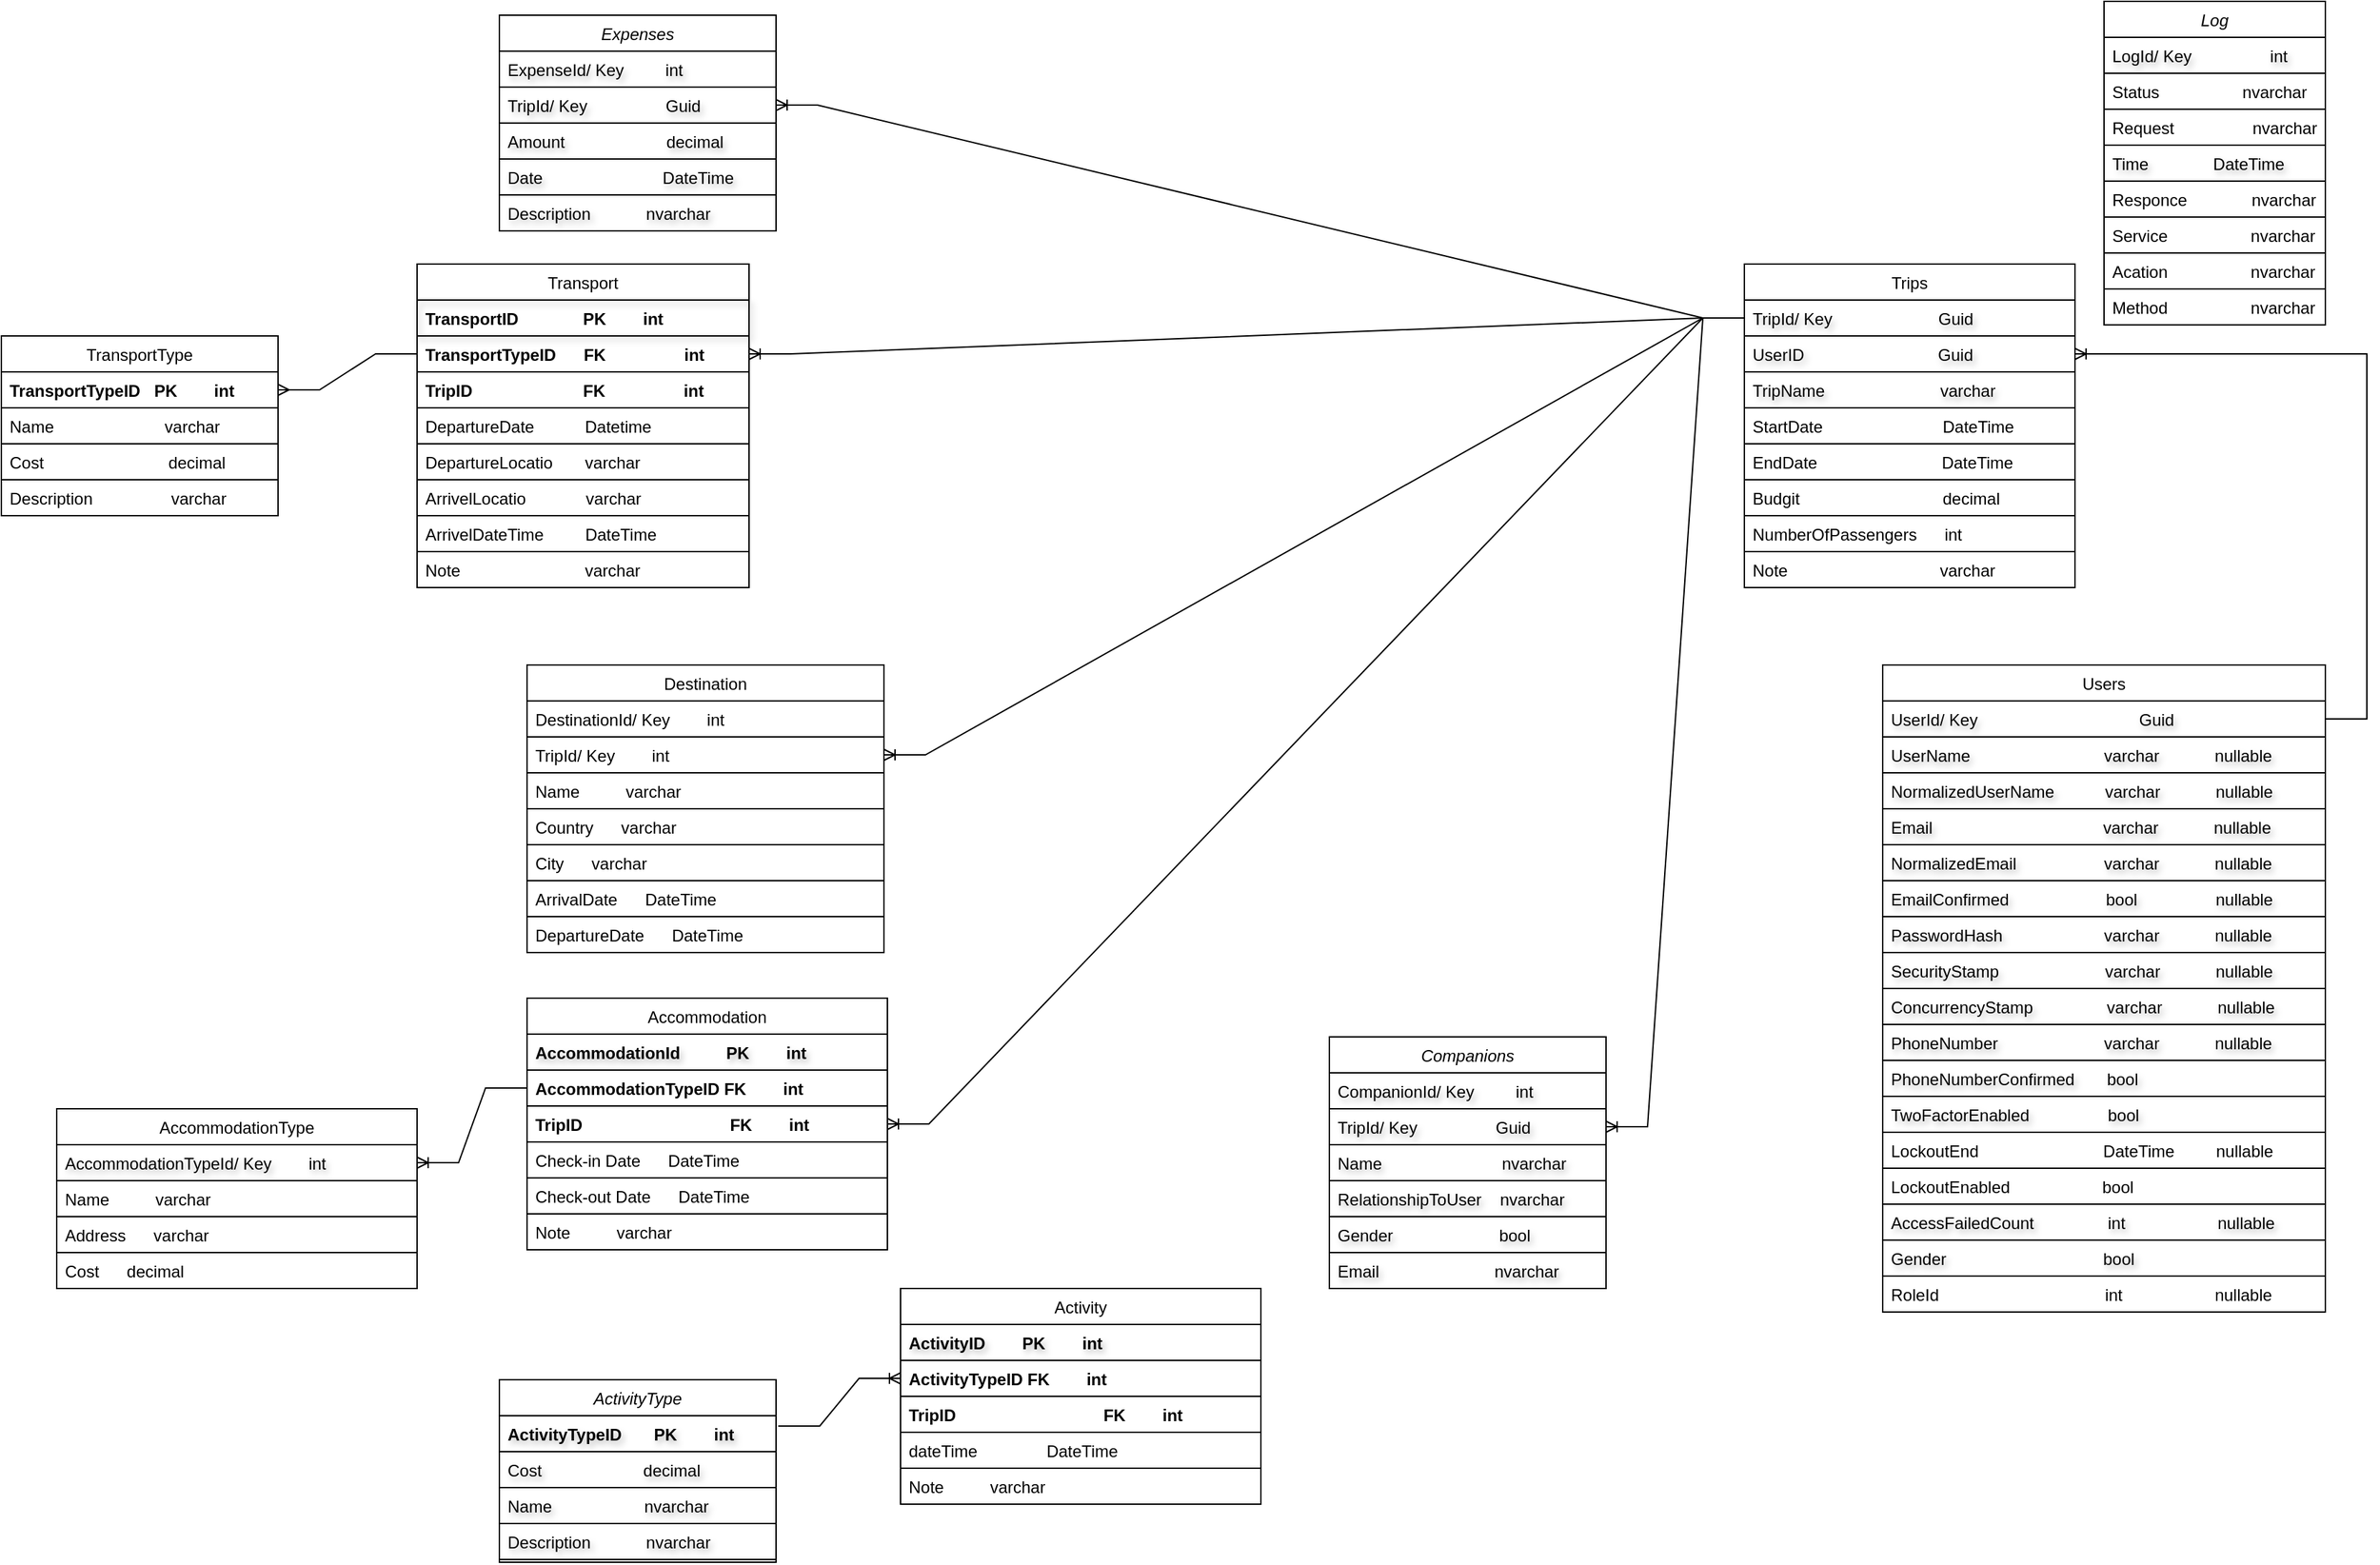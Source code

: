 <mxfile version="24.7.4">
  <diagram id="C5RBs43oDa-KdzZeNtuy" name="Page-1">
    <mxGraphModel dx="4592" dy="1240" grid="1" gridSize="10" guides="1" tooltips="1" connect="1" arrows="1" fold="1" page="1" pageScale="1" pageWidth="827" pageHeight="1169" math="0" shadow="0">
      <root>
        <mxCell id="WIyWlLk6GJQsqaUBKTNV-0" />
        <mxCell id="WIyWlLk6GJQsqaUBKTNV-1" parent="WIyWlLk6GJQsqaUBKTNV-0" />
        <mxCell id="zkfFHV4jXpPFQw0GAbJ--0" value="Log" style="swimlane;fontStyle=2;align=center;verticalAlign=top;childLayout=stackLayout;horizontal=1;startSize=26;horizontalStack=0;resizeParent=1;resizeLast=0;collapsible=1;marginBottom=0;rounded=0;shadow=0;strokeWidth=1;" parent="WIyWlLk6GJQsqaUBKTNV-1" vertex="1">
          <mxGeometry x="520" y="40" width="160" height="234" as="geometry">
            <mxRectangle x="230" y="140" width="160" height="26" as="alternateBounds" />
          </mxGeometry>
        </mxCell>
        <mxCell id="W7-ITSmXaXUmrtEeUaLc-10" value="LogId/ Key                 int" style="text;align=left;verticalAlign=top;spacingLeft=4;spacingRight=4;overflow=hidden;rotatable=0;points=[[0,0.5],[1,0.5]];portConstraint=eastwest;textShadow=1;strokeColor=default;" parent="zkfFHV4jXpPFQw0GAbJ--0" vertex="1">
          <mxGeometry y="26" width="160" height="26" as="geometry" />
        </mxCell>
        <mxCell id="CYqHaNeXAvNn23QGtW1U-58" value="Status                  nvarchar" style="text;align=left;verticalAlign=top;spacingLeft=4;spacingRight=4;overflow=hidden;rotatable=0;points=[[0,0.5],[1,0.5]];portConstraint=eastwest;rounded=0;shadow=0;html=0;strokeColor=default;" parent="zkfFHV4jXpPFQw0GAbJ--0" vertex="1">
          <mxGeometry y="52" width="160" height="26" as="geometry" />
        </mxCell>
        <mxCell id="CYqHaNeXAvNn23QGtW1U-59" value="Request                 nvarchar" style="text;align=left;verticalAlign=top;spacingLeft=4;spacingRight=4;overflow=hidden;rotatable=0;points=[[0,0.5],[1,0.5]];portConstraint=eastwest;rounded=0;shadow=0;html=0;strokeColor=default;" parent="zkfFHV4jXpPFQw0GAbJ--0" vertex="1">
          <mxGeometry y="78" width="160" height="26" as="geometry" />
        </mxCell>
        <mxCell id="zkfFHV4jXpPFQw0GAbJ--1" value="Time              DateTime" style="text;align=left;verticalAlign=top;spacingLeft=4;spacingRight=4;overflow=hidden;rotatable=0;points=[[0,0.5],[1,0.5]];portConstraint=eastwest;labelBorderColor=none;textShadow=1;strokeColor=default;" parent="zkfFHV4jXpPFQw0GAbJ--0" vertex="1">
          <mxGeometry y="104" width="160" height="26" as="geometry" />
        </mxCell>
        <mxCell id="CYqHaNeXAvNn23QGtW1U-60" value="Responce              nvarchar" style="text;align=left;verticalAlign=top;spacingLeft=4;spacingRight=4;overflow=hidden;rotatable=0;points=[[0,0.5],[1,0.5]];portConstraint=eastwest;rounded=0;shadow=0;html=0;strokeColor=default;" parent="zkfFHV4jXpPFQw0GAbJ--0" vertex="1">
          <mxGeometry y="130" width="160" height="26" as="geometry" />
        </mxCell>
        <mxCell id="zkfFHV4jXpPFQw0GAbJ--3" value="Service                  nvarchar" style="text;align=left;verticalAlign=top;spacingLeft=4;spacingRight=4;overflow=hidden;rotatable=0;points=[[0,0.5],[1,0.5]];portConstraint=eastwest;rounded=0;shadow=0;html=0;strokeColor=default;" parent="zkfFHV4jXpPFQw0GAbJ--0" vertex="1">
          <mxGeometry y="156" width="160" height="26" as="geometry" />
        </mxCell>
        <mxCell id="zkfFHV4jXpPFQw0GAbJ--5" value="Acation                  nvarchar" style="text;align=left;verticalAlign=top;spacingLeft=4;spacingRight=4;overflow=hidden;rotatable=0;points=[[0,0.5],[1,0.5]];portConstraint=eastwest;textShadow=0;strokeColor=default;" parent="zkfFHV4jXpPFQw0GAbJ--0" vertex="1">
          <mxGeometry y="182" width="160" height="26" as="geometry" />
        </mxCell>
        <mxCell id="CYqHaNeXAvNn23QGtW1U-41" value="Method                  nvarchar" style="text;align=left;verticalAlign=top;spacingLeft=4;spacingRight=4;overflow=hidden;rotatable=0;points=[[0,0.5],[1,0.5]];portConstraint=eastwest;textShadow=0;strokeColor=default;" parent="zkfFHV4jXpPFQw0GAbJ--0" vertex="1">
          <mxGeometry y="208" width="160" height="26" as="geometry" />
        </mxCell>
        <mxCell id="zkfFHV4jXpPFQw0GAbJ--6" value="Trips" style="swimlane;fontStyle=0;align=center;verticalAlign=top;childLayout=stackLayout;horizontal=1;startSize=26;horizontalStack=0;resizeParent=1;resizeLast=0;collapsible=1;marginBottom=0;rounded=0;shadow=0;strokeWidth=1;" parent="WIyWlLk6GJQsqaUBKTNV-1" vertex="1">
          <mxGeometry x="260" y="230" width="239" height="234" as="geometry">
            <mxRectangle x="130" y="380" width="160" height="26" as="alternateBounds" />
          </mxGeometry>
        </mxCell>
        <mxCell id="zkfFHV4jXpPFQw0GAbJ--7" value="TripId/ Key                       Guid " style="text;align=left;verticalAlign=top;spacingLeft=4;spacingRight=4;overflow=hidden;rotatable=0;points=[[0,0.5],[1,0.5]];portConstraint=eastwest;textShadow=1;strokeColor=default;" parent="zkfFHV4jXpPFQw0GAbJ--6" vertex="1">
          <mxGeometry y="26" width="239" height="26" as="geometry" />
        </mxCell>
        <mxCell id="W7-ITSmXaXUmrtEeUaLc-48" value="UserID                             Guid" style="text;align=left;verticalAlign=top;spacingLeft=4;spacingRight=4;overflow=hidden;rotatable=0;points=[[0,0.5],[1,0.5]];portConstraint=eastwest;rounded=0;shadow=0;html=0;textShadow=1;strokeColor=default;" parent="zkfFHV4jXpPFQw0GAbJ--6" vertex="1">
          <mxGeometry y="52" width="239" height="26" as="geometry" />
        </mxCell>
        <mxCell id="W7-ITSmXaXUmrtEeUaLc-47" value="TripName                         varchar" style="text;align=left;verticalAlign=top;spacingLeft=4;spacingRight=4;overflow=hidden;rotatable=0;points=[[0,0.5],[1,0.5]];portConstraint=eastwest;rounded=0;shadow=0;html=0;textShadow=1;strokeColor=default;" parent="zkfFHV4jXpPFQw0GAbJ--6" vertex="1">
          <mxGeometry y="78" width="239" height="26" as="geometry" />
        </mxCell>
        <mxCell id="zkfFHV4jXpPFQw0GAbJ--11" value="StartDate                          DateTime" style="text;align=left;verticalAlign=top;spacingLeft=4;spacingRight=4;overflow=hidden;rotatable=0;points=[[0,0.5],[1,0.5]];portConstraint=eastwest;strokeColor=default;" parent="zkfFHV4jXpPFQw0GAbJ--6" vertex="1">
          <mxGeometry y="104" width="239" height="26" as="geometry" />
        </mxCell>
        <mxCell id="CYqHaNeXAvNn23QGtW1U-17" value="EndDate                           DateTime" style="text;align=left;verticalAlign=top;spacingLeft=4;spacingRight=4;overflow=hidden;rotatable=0;points=[[0,0.5],[1,0.5]];portConstraint=eastwest;rounded=0;shadow=0;html=0;strokeColor=default;" parent="zkfFHV4jXpPFQw0GAbJ--6" vertex="1">
          <mxGeometry y="130" width="239" height="26" as="geometry" />
        </mxCell>
        <mxCell id="zkfFHV4jXpPFQw0GAbJ--10" value="Budgit                               decimal                     " style="text;align=left;verticalAlign=top;spacingLeft=4;spacingRight=4;overflow=hidden;rotatable=0;points=[[0,0.5],[1,0.5]];portConstraint=eastwest;fontStyle=0;strokeColor=default;" parent="zkfFHV4jXpPFQw0GAbJ--6" vertex="1">
          <mxGeometry y="156" width="239" height="26" as="geometry" />
        </mxCell>
        <mxCell id="zkfFHV4jXpPFQw0GAbJ--8" value="NumberOfPassengers      int" style="text;align=left;verticalAlign=top;spacingLeft=4;spacingRight=4;overflow=hidden;rotatable=0;points=[[0,0.5],[1,0.5]];portConstraint=eastwest;rounded=0;shadow=0;html=0;strokeColor=default;" parent="zkfFHV4jXpPFQw0GAbJ--6" vertex="1">
          <mxGeometry y="182" width="239" height="26" as="geometry" />
        </mxCell>
        <mxCell id="CYqHaNeXAvNn23QGtW1U-18" value="Note                                 varchar                     " style="text;align=left;verticalAlign=top;spacingLeft=4;spacingRight=4;overflow=hidden;rotatable=0;points=[[0,0.5],[1,0.5]];portConstraint=eastwest;fontStyle=0;strokeColor=default;" parent="zkfFHV4jXpPFQw0GAbJ--6" vertex="1">
          <mxGeometry y="208" width="239" height="26" as="geometry" />
        </mxCell>
        <mxCell id="zkfFHV4jXpPFQw0GAbJ--13" value="Destination" style="swimlane;fontStyle=0;align=center;verticalAlign=top;childLayout=stackLayout;horizontal=1;startSize=26;horizontalStack=0;resizeParent=1;resizeLast=0;collapsible=1;marginBottom=0;rounded=0;shadow=0;strokeWidth=1;" parent="WIyWlLk6GJQsqaUBKTNV-1" vertex="1">
          <mxGeometry x="-620" y="520" width="258" height="208" as="geometry">
            <mxRectangle x="340" y="380" width="170" height="26" as="alternateBounds" />
          </mxGeometry>
        </mxCell>
        <mxCell id="zkfFHV4jXpPFQw0GAbJ--14" value="DestinationId/ Key        int" style="text;align=left;verticalAlign=top;spacingLeft=4;spacingRight=4;overflow=hidden;rotatable=0;points=[[0,0.5],[1,0.5]];portConstraint=eastwest;strokeColor=default;" parent="zkfFHV4jXpPFQw0GAbJ--13" vertex="1">
          <mxGeometry y="26" width="258" height="26" as="geometry" />
        </mxCell>
        <mxCell id="CYqHaNeXAvNn23QGtW1U-21" value="TripId/ Key        int" style="text;align=left;verticalAlign=top;spacingLeft=4;spacingRight=4;overflow=hidden;rotatable=0;points=[[0,0.5],[1,0.5]];portConstraint=eastwest;strokeColor=default;" parent="zkfFHV4jXpPFQw0GAbJ--13" vertex="1">
          <mxGeometry y="52" width="258" height="26" as="geometry" />
        </mxCell>
        <mxCell id="W7-ITSmXaXUmrtEeUaLc-1" value="Name          varchar" style="text;align=left;verticalAlign=top;spacingLeft=4;spacingRight=4;overflow=hidden;rotatable=0;points=[[0,0.5],[1,0.5]];portConstraint=eastwest;strokeColor=default;" parent="zkfFHV4jXpPFQw0GAbJ--13" vertex="1">
          <mxGeometry y="78" width="258" height="26" as="geometry" />
        </mxCell>
        <mxCell id="W7-ITSmXaXUmrtEeUaLc-2" value="Country      varchar" style="text;align=left;verticalAlign=top;spacingLeft=4;spacingRight=4;overflow=hidden;rotatable=0;points=[[0,0.5],[1,0.5]];portConstraint=eastwest;strokeColor=default;" parent="zkfFHV4jXpPFQw0GAbJ--13" vertex="1">
          <mxGeometry y="104" width="258" height="26" as="geometry" />
        </mxCell>
        <mxCell id="CYqHaNeXAvNn23QGtW1U-20" value="City      varchar" style="text;align=left;verticalAlign=top;spacingLeft=4;spacingRight=4;overflow=hidden;rotatable=0;points=[[0,0.5],[1,0.5]];portConstraint=eastwest;strokeColor=default;" parent="zkfFHV4jXpPFQw0GAbJ--13" vertex="1">
          <mxGeometry y="130" width="258" height="26" as="geometry" />
        </mxCell>
        <mxCell id="CYqHaNeXAvNn23QGtW1U-19" value="ArrivalDate      DateTime" style="text;align=left;verticalAlign=top;spacingLeft=4;spacingRight=4;overflow=hidden;rotatable=0;points=[[0,0.5],[1,0.5]];portConstraint=eastwest;strokeColor=default;" parent="zkfFHV4jXpPFQw0GAbJ--13" vertex="1">
          <mxGeometry y="156" width="258" height="26" as="geometry" />
        </mxCell>
        <mxCell id="CYqHaNeXAvNn23QGtW1U-22" value="DepartureDate      DateTime" style="text;align=left;verticalAlign=top;spacingLeft=4;spacingRight=4;overflow=hidden;rotatable=0;points=[[0,0.5],[1,0.5]];portConstraint=eastwest;strokeColor=default;" parent="zkfFHV4jXpPFQw0GAbJ--13" vertex="1">
          <mxGeometry y="182" width="258" height="26" as="geometry" />
        </mxCell>
        <mxCell id="zkfFHV4jXpPFQw0GAbJ--17" value="Users" style="swimlane;fontStyle=0;align=center;verticalAlign=top;childLayout=stackLayout;horizontal=1;startSize=26;horizontalStack=0;resizeParent=1;resizeLast=0;collapsible=1;marginBottom=0;rounded=0;shadow=0;strokeWidth=1;" parent="WIyWlLk6GJQsqaUBKTNV-1" vertex="1">
          <mxGeometry x="360" y="520" width="320" height="468" as="geometry">
            <mxRectangle x="550" y="140" width="160" height="26" as="alternateBounds" />
          </mxGeometry>
        </mxCell>
        <mxCell id="zkfFHV4jXpPFQw0GAbJ--21" value="UserId/ Key                                   Guid                 " style="text;align=left;verticalAlign=top;spacingLeft=4;spacingRight=4;overflow=hidden;rotatable=0;points=[[0,0.5],[1,0.5]];portConstraint=eastwest;rounded=0;shadow=0;html=0;textShadow=1;strokeColor=default;" parent="zkfFHV4jXpPFQw0GAbJ--17" vertex="1">
          <mxGeometry y="26" width="320" height="26" as="geometry" />
        </mxCell>
        <mxCell id="CYqHaNeXAvNn23QGtW1U-5" value="UserName                             varchar            nullable" style="text;align=left;verticalAlign=top;spacingLeft=4;spacingRight=4;overflow=hidden;rotatable=0;points=[[0,0.5],[1,0.5]];portConstraint=eastwest;rounded=0;shadow=0;html=0;textShadow=1;strokeColor=default;" parent="zkfFHV4jXpPFQw0GAbJ--17" vertex="1">
          <mxGeometry y="52" width="320" height="26" as="geometry" />
        </mxCell>
        <mxCell id="CYqHaNeXAvNn23QGtW1U-8" value="NormalizedUserName           varchar            nullable" style="text;align=left;verticalAlign=top;spacingLeft=4;spacingRight=4;overflow=hidden;rotatable=0;points=[[0,0.5],[1,0.5]];portConstraint=eastwest;rounded=0;shadow=0;html=0;textShadow=1;strokeColor=default;" parent="zkfFHV4jXpPFQw0GAbJ--17" vertex="1">
          <mxGeometry y="78" width="320" height="26" as="geometry" />
        </mxCell>
        <mxCell id="CYqHaNeXAvNn23QGtW1U-12" value="Email                                     varchar            nullable" style="text;align=left;verticalAlign=top;spacingLeft=4;spacingRight=4;overflow=hidden;rotatable=0;points=[[0,0.5],[1,0.5]];portConstraint=eastwest;rounded=0;shadow=0;html=0;textShadow=1;strokeColor=default;" parent="zkfFHV4jXpPFQw0GAbJ--17" vertex="1">
          <mxGeometry y="104" width="320" height="26" as="geometry" />
        </mxCell>
        <mxCell id="CYqHaNeXAvNn23QGtW1U-15" value="NormalizedEmail                   varchar            nullable" style="text;align=left;verticalAlign=top;spacingLeft=4;spacingRight=4;overflow=hidden;rotatable=0;points=[[0,0.5],[1,0.5]];portConstraint=eastwest;rounded=0;shadow=0;html=0;textShadow=1;strokeColor=default;" parent="zkfFHV4jXpPFQw0GAbJ--17" vertex="1">
          <mxGeometry y="130" width="320" height="26" as="geometry" />
        </mxCell>
        <mxCell id="CYqHaNeXAvNn23QGtW1U-14" value="EmailConfirmed                     bool                 nullable" style="text;align=left;verticalAlign=top;spacingLeft=4;spacingRight=4;overflow=hidden;rotatable=0;points=[[0,0.5],[1,0.5]];portConstraint=eastwest;rounded=0;shadow=0;html=0;textShadow=1;strokeColor=default;" parent="zkfFHV4jXpPFQw0GAbJ--17" vertex="1">
          <mxGeometry y="156" width="320" height="26" as="geometry" />
        </mxCell>
        <mxCell id="CYqHaNeXAvNn23QGtW1U-13" value="PasswordHash                      varchar            nullable" style="text;align=left;verticalAlign=top;spacingLeft=4;spacingRight=4;overflow=hidden;rotatable=0;points=[[0,0.5],[1,0.5]];portConstraint=eastwest;rounded=0;shadow=0;html=0;textShadow=1;strokeColor=default;" parent="zkfFHV4jXpPFQw0GAbJ--17" vertex="1">
          <mxGeometry y="182" width="320" height="26" as="geometry" />
        </mxCell>
        <mxCell id="CYqHaNeXAvNn23QGtW1U-11" value="SecurityStamp                       varchar            nullable" style="text;align=left;verticalAlign=top;spacingLeft=4;spacingRight=4;overflow=hidden;rotatable=0;points=[[0,0.5],[1,0.5]];portConstraint=eastwest;rounded=0;shadow=0;html=0;textShadow=1;strokeColor=default;" parent="zkfFHV4jXpPFQw0GAbJ--17" vertex="1">
          <mxGeometry y="208" width="320" height="26" as="geometry" />
        </mxCell>
        <mxCell id="CYqHaNeXAvNn23QGtW1U-10" value="ConcurrencyStamp                varchar            nullable" style="text;align=left;verticalAlign=top;spacingLeft=4;spacingRight=4;overflow=hidden;rotatable=0;points=[[0,0.5],[1,0.5]];portConstraint=eastwest;rounded=0;shadow=0;html=0;textShadow=1;strokeColor=default;" parent="zkfFHV4jXpPFQw0GAbJ--17" vertex="1">
          <mxGeometry y="234" width="320" height="26" as="geometry" />
        </mxCell>
        <mxCell id="CYqHaNeXAvNn23QGtW1U-7" value="PhoneNumber                       varchar            nullable" style="text;align=left;verticalAlign=top;spacingLeft=4;spacingRight=4;overflow=hidden;rotatable=0;points=[[0,0.5],[1,0.5]];portConstraint=eastwest;rounded=0;shadow=0;html=0;textShadow=1;strokeColor=default;" parent="zkfFHV4jXpPFQw0GAbJ--17" vertex="1">
          <mxGeometry y="260" width="320" height="26" as="geometry" />
        </mxCell>
        <mxCell id="CYqHaNeXAvNn23QGtW1U-6" value="PhoneNumberConfirmed       bool                " style="text;align=left;verticalAlign=top;spacingLeft=4;spacingRight=4;overflow=hidden;rotatable=0;points=[[0,0.5],[1,0.5]];portConstraint=eastwest;rounded=0;shadow=0;html=0;textShadow=1;strokeColor=default;" parent="zkfFHV4jXpPFQw0GAbJ--17" vertex="1">
          <mxGeometry y="286" width="320" height="26" as="geometry" />
        </mxCell>
        <mxCell id="zkfFHV4jXpPFQw0GAbJ--22" value="TwoFactorEnabled                 bool                " style="text;align=left;verticalAlign=top;spacingLeft=4;spacingRight=4;overflow=hidden;rotatable=0;points=[[0,0.5],[1,0.5]];portConstraint=eastwest;rounded=0;shadow=0;html=0;textShadow=1;strokeColor=default;" parent="zkfFHV4jXpPFQw0GAbJ--17" vertex="1">
          <mxGeometry y="312" width="320" height="26" as="geometry" />
        </mxCell>
        <mxCell id="zkfFHV4jXpPFQw0GAbJ--18" value="LockoutEnd                           DateTime         nullable" style="text;align=left;verticalAlign=top;spacingLeft=4;spacingRight=4;overflow=hidden;rotatable=0;points=[[0,0.5],[1,0.5]];portConstraint=eastwest;strokeColor=default;" parent="zkfFHV4jXpPFQw0GAbJ--17" vertex="1">
          <mxGeometry y="338" width="320" height="26" as="geometry" />
        </mxCell>
        <mxCell id="zkfFHV4jXpPFQw0GAbJ--19" value="LockoutEnabled                    bool                  " style="text;align=left;verticalAlign=top;spacingLeft=4;spacingRight=4;overflow=hidden;rotatable=0;points=[[0,0.5],[1,0.5]];portConstraint=eastwest;rounded=0;shadow=0;html=0;strokeColor=default;" parent="zkfFHV4jXpPFQw0GAbJ--17" vertex="1">
          <mxGeometry y="364" width="320" height="26" as="geometry" />
        </mxCell>
        <mxCell id="CYqHaNeXAvNn23QGtW1U-9" value="AccessFailedCount                int                    nullable" style="text;align=left;verticalAlign=top;spacingLeft=4;spacingRight=4;overflow=hidden;rotatable=0;points=[[0,0.5],[1,0.5]];portConstraint=eastwest;rounded=0;shadow=0;html=0;textShadow=1;strokeColor=default;" parent="zkfFHV4jXpPFQw0GAbJ--17" vertex="1">
          <mxGeometry y="390" width="320" height="26" as="geometry" />
        </mxCell>
        <mxCell id="CYqHaNeXAvNn23QGtW1U-4" value="Gender                                  bool" style="text;align=left;verticalAlign=top;spacingLeft=4;spacingRight=4;overflow=hidden;rotatable=0;points=[[0,0.5],[1,0.5]];portConstraint=eastwest;rounded=0;shadow=0;html=0;textShadow=1;strokeColor=default;" parent="zkfFHV4jXpPFQw0GAbJ--17" vertex="1">
          <mxGeometry y="416" width="320" height="26" as="geometry" />
        </mxCell>
        <mxCell id="zkfFHV4jXpPFQw0GAbJ--20" value="RoleId                                    int                    nullable" style="text;align=left;verticalAlign=top;spacingLeft=4;spacingRight=4;overflow=hidden;rotatable=0;points=[[0,0.5],[1,0.5]];portConstraint=eastwest;rounded=0;shadow=0;html=0;strokeColor=default;" parent="zkfFHV4jXpPFQw0GAbJ--17" vertex="1">
          <mxGeometry y="442" width="320" height="26" as="geometry" />
        </mxCell>
        <mxCell id="W7-ITSmXaXUmrtEeUaLc-4" value="Accommodation" style="swimlane;fontStyle=0;align=center;verticalAlign=top;childLayout=stackLayout;horizontal=1;startSize=26;horizontalStack=0;resizeParent=1;resizeLast=0;collapsible=1;marginBottom=0;rounded=0;shadow=0;strokeWidth=1;" parent="WIyWlLk6GJQsqaUBKTNV-1" vertex="1">
          <mxGeometry x="-620" y="761" width="260.5" height="182" as="geometry">
            <mxRectangle x="340" y="380" width="170" height="26" as="alternateBounds" />
          </mxGeometry>
        </mxCell>
        <mxCell id="W7-ITSmXaXUmrtEeUaLc-5" value="AccommodationId          PK        int" style="text;align=left;verticalAlign=top;spacingLeft=4;spacingRight=4;overflow=hidden;rotatable=0;points=[[0,0.5],[1,0.5]];portConstraint=eastwest;strokeColor=default;textShadow=1;fontStyle=1" parent="W7-ITSmXaXUmrtEeUaLc-4" vertex="1">
          <mxGeometry y="26" width="260.5" height="26" as="geometry" />
        </mxCell>
        <mxCell id="pMUW5KFYGdxgGiPA6Ooo-8" value="AccommodationTypeID FK        int" style="text;align=left;verticalAlign=top;spacingLeft=4;spacingRight=4;overflow=hidden;rotatable=0;points=[[0,0.5],[1,0.5]];portConstraint=eastwest;strokeColor=default;fontStyle=1" vertex="1" parent="W7-ITSmXaXUmrtEeUaLc-4">
          <mxGeometry y="52" width="260.5" height="26" as="geometry" />
        </mxCell>
        <mxCell id="CYqHaNeXAvNn23QGtW1U-23" value="TripID                                FK        int" style="text;align=left;verticalAlign=top;spacingLeft=4;spacingRight=4;overflow=hidden;rotatable=0;points=[[0,0.5],[1,0.5]];portConstraint=eastwest;strokeColor=default;fontStyle=1" parent="W7-ITSmXaXUmrtEeUaLc-4" vertex="1">
          <mxGeometry y="78" width="260.5" height="26" as="geometry" />
        </mxCell>
        <mxCell id="CYqHaNeXAvNn23QGtW1U-25" value="Check-in Date      DateTime" style="text;align=left;verticalAlign=top;spacingLeft=4;spacingRight=4;overflow=hidden;rotatable=0;points=[[0,0.5],[1,0.5]];portConstraint=eastwest;strokeColor=default;" parent="W7-ITSmXaXUmrtEeUaLc-4" vertex="1">
          <mxGeometry y="104" width="260.5" height="26" as="geometry" />
        </mxCell>
        <mxCell id="CYqHaNeXAvNn23QGtW1U-26" value="Check-out Date      DateTime" style="text;align=left;verticalAlign=top;spacingLeft=4;spacingRight=4;overflow=hidden;rotatable=0;points=[[0,0.5],[1,0.5]];portConstraint=eastwest;strokeColor=default;" parent="W7-ITSmXaXUmrtEeUaLc-4" vertex="1">
          <mxGeometry y="130" width="260.5" height="26" as="geometry" />
        </mxCell>
        <mxCell id="W7-ITSmXaXUmrtEeUaLc-7" value="Note          varchar" style="text;align=left;verticalAlign=top;spacingLeft=4;spacingRight=4;overflow=hidden;rotatable=0;points=[[0,0.5],[1,0.5]];portConstraint=eastwest;strokeColor=default;" parent="W7-ITSmXaXUmrtEeUaLc-4" vertex="1">
          <mxGeometry y="156" width="260.5" height="26" as="geometry" />
        </mxCell>
        <mxCell id="W7-ITSmXaXUmrtEeUaLc-11" value="Transport" style="swimlane;fontStyle=0;align=center;verticalAlign=top;childLayout=stackLayout;horizontal=1;startSize=26;horizontalStack=0;resizeParent=1;resizeLast=0;collapsible=1;marginBottom=0;rounded=0;shadow=0;strokeWidth=1;" parent="WIyWlLk6GJQsqaUBKTNV-1" vertex="1">
          <mxGeometry x="-699.5" y="230" width="240" height="234" as="geometry">
            <mxRectangle x="340" y="380" width="170" height="26" as="alternateBounds" />
          </mxGeometry>
        </mxCell>
        <mxCell id="CYqHaNeXAvNn23QGtW1U-33" value="TransportID              PK        int" style="text;align=left;verticalAlign=top;spacingLeft=4;spacingRight=4;overflow=hidden;rotatable=0;points=[[0,0.5],[1,0.5]];portConstraint=eastwest;strokeColor=default;fontStyle=1;shadow=1;" parent="W7-ITSmXaXUmrtEeUaLc-11" vertex="1">
          <mxGeometry y="26" width="240" height="26" as="geometry" />
        </mxCell>
        <mxCell id="CYqHaNeXAvNn23QGtW1U-34" value="TransportTypeID      FK                 int" style="text;align=left;verticalAlign=top;spacingLeft=4;spacingRight=4;overflow=hidden;rotatable=0;points=[[0,0.5],[1,0.5]];portConstraint=eastwest;strokeColor=default;fontStyle=1" parent="W7-ITSmXaXUmrtEeUaLc-11" vertex="1">
          <mxGeometry y="52" width="240" height="26" as="geometry" />
        </mxCell>
        <mxCell id="pMUW5KFYGdxgGiPA6Ooo-20" value="TripID                        FK                 int" style="text;align=left;verticalAlign=top;spacingLeft=4;spacingRight=4;overflow=hidden;rotatable=0;points=[[0,0.5],[1,0.5]];portConstraint=eastwest;strokeColor=default;fontStyle=1" vertex="1" parent="W7-ITSmXaXUmrtEeUaLc-11">
          <mxGeometry y="78" width="240" height="26" as="geometry" />
        </mxCell>
        <mxCell id="CYqHaNeXAvNn23QGtW1U-29" value="DepartureDate           Datetime" style="text;align=left;verticalAlign=top;spacingLeft=4;spacingRight=4;overflow=hidden;rotatable=0;points=[[0,0.5],[1,0.5]];portConstraint=eastwest;strokeColor=default;" parent="W7-ITSmXaXUmrtEeUaLc-11" vertex="1">
          <mxGeometry y="104" width="240" height="26" as="geometry" />
        </mxCell>
        <mxCell id="CYqHaNeXAvNn23QGtW1U-35" value="DepartureLocatio       varchar" style="text;align=left;verticalAlign=top;spacingLeft=4;spacingRight=4;overflow=hidden;rotatable=0;points=[[0,0.5],[1,0.5]];portConstraint=eastwest;strokeColor=default;" parent="W7-ITSmXaXUmrtEeUaLc-11" vertex="1">
          <mxGeometry y="130" width="240" height="26" as="geometry" />
        </mxCell>
        <mxCell id="CYqHaNeXAvNn23QGtW1U-36" value="ArrivelLocatio             varchar" style="text;align=left;verticalAlign=top;spacingLeft=4;spacingRight=4;overflow=hidden;rotatable=0;points=[[0,0.5],[1,0.5]];portConstraint=eastwest;strokeColor=default;" parent="W7-ITSmXaXUmrtEeUaLc-11" vertex="1">
          <mxGeometry y="156" width="240" height="26" as="geometry" />
        </mxCell>
        <mxCell id="CYqHaNeXAvNn23QGtW1U-31" value="ArrivelDateTime         DateTime" style="text;align=left;verticalAlign=top;spacingLeft=4;spacingRight=4;overflow=hidden;rotatable=0;points=[[0,0.5],[1,0.5]];portConstraint=eastwest;strokeColor=default;" parent="W7-ITSmXaXUmrtEeUaLc-11" vertex="1">
          <mxGeometry y="182" width="240" height="26" as="geometry" />
        </mxCell>
        <mxCell id="pMUW5KFYGdxgGiPA6Ooo-21" value="Note                           varchar" style="text;align=left;verticalAlign=top;spacingLeft=4;spacingRight=4;overflow=hidden;rotatable=0;points=[[0,0.5],[1,0.5]];portConstraint=eastwest;strokeColor=default;" vertex="1" parent="W7-ITSmXaXUmrtEeUaLc-11">
          <mxGeometry y="208" width="240" height="26" as="geometry" />
        </mxCell>
        <mxCell id="W7-ITSmXaXUmrtEeUaLc-64" value="Expenses" style="swimlane;fontStyle=2;align=center;verticalAlign=top;childLayout=stackLayout;horizontal=1;startSize=26;horizontalStack=0;resizeParent=1;resizeLast=0;collapsible=1;marginBottom=0;rounded=0;shadow=0;strokeWidth=1;" parent="WIyWlLk6GJQsqaUBKTNV-1" vertex="1">
          <mxGeometry x="-640" y="50" width="200" height="156" as="geometry">
            <mxRectangle x="230" y="140" width="160" height="26" as="alternateBounds" />
          </mxGeometry>
        </mxCell>
        <mxCell id="W7-ITSmXaXUmrtEeUaLc-65" value="ExpenseId/ Key         int" style="text;align=left;verticalAlign=top;spacingLeft=4;spacingRight=4;overflow=hidden;rotatable=0;points=[[0,0.5],[1,0.5]];portConstraint=eastwest;textShadow=1;strokeColor=default;" parent="W7-ITSmXaXUmrtEeUaLc-64" vertex="1">
          <mxGeometry y="26" width="200" height="26" as="geometry" />
        </mxCell>
        <mxCell id="CYqHaNeXAvNn23QGtW1U-39" value="TripId/ Key                 Guid " style="text;align=left;verticalAlign=top;spacingLeft=4;spacingRight=4;overflow=hidden;rotatable=0;points=[[0,0.5],[1,0.5]];portConstraint=eastwest;textShadow=1;strokeColor=default;" parent="W7-ITSmXaXUmrtEeUaLc-64" vertex="1">
          <mxGeometry y="52" width="200" height="26" as="geometry" />
        </mxCell>
        <mxCell id="W7-ITSmXaXUmrtEeUaLc-63" value="Amount                      decimal" style="text;align=left;verticalAlign=top;spacingLeft=4;spacingRight=4;overflow=hidden;rotatable=0;points=[[0,0.5],[1,0.5]];portConstraint=eastwest;labelBorderColor=none;textShadow=1;strokeColor=default;" parent="W7-ITSmXaXUmrtEeUaLc-64" vertex="1">
          <mxGeometry y="78" width="200" height="26" as="geometry" />
        </mxCell>
        <mxCell id="W7-ITSmXaXUmrtEeUaLc-66" value="Date                          DateTime" style="text;align=left;verticalAlign=top;spacingLeft=4;spacingRight=4;overflow=hidden;rotatable=0;points=[[0,0.5],[1,0.5]];portConstraint=eastwest;labelBorderColor=none;textShadow=1;strokeColor=default;" parent="W7-ITSmXaXUmrtEeUaLc-64" vertex="1">
          <mxGeometry y="104" width="200" height="26" as="geometry" />
        </mxCell>
        <mxCell id="W7-ITSmXaXUmrtEeUaLc-109" value="Description            nvarchar" style="text;align=left;verticalAlign=top;spacingLeft=4;spacingRight=4;overflow=hidden;rotatable=0;points=[[0,0.5],[1,0.5]];portConstraint=eastwest;rounded=0;shadow=0;html=0;textShadow=1;strokeColor=default;" parent="W7-ITSmXaXUmrtEeUaLc-64" vertex="1">
          <mxGeometry y="130" width="200" height="26" as="geometry" />
        </mxCell>
        <mxCell id="CYqHaNeXAvNn23QGtW1U-42" value="Companions" style="swimlane;fontStyle=2;align=center;verticalAlign=top;childLayout=stackLayout;horizontal=1;startSize=26;horizontalStack=0;resizeParent=1;resizeLast=0;collapsible=1;marginBottom=0;rounded=0;shadow=0;strokeWidth=1;" parent="WIyWlLk6GJQsqaUBKTNV-1" vertex="1">
          <mxGeometry x="-40" y="789" width="200" height="182" as="geometry">
            <mxRectangle x="230" y="140" width="160" height="26" as="alternateBounds" />
          </mxGeometry>
        </mxCell>
        <mxCell id="CYqHaNeXAvNn23QGtW1U-43" value="CompanionId/ Key         int" style="text;align=left;verticalAlign=top;spacingLeft=4;spacingRight=4;overflow=hidden;rotatable=0;points=[[0,0.5],[1,0.5]];portConstraint=eastwest;textShadow=1;strokeColor=default;" parent="CYqHaNeXAvNn23QGtW1U-42" vertex="1">
          <mxGeometry y="26" width="200" height="26" as="geometry" />
        </mxCell>
        <mxCell id="CYqHaNeXAvNn23QGtW1U-44" value="TripId/ Key                 Guid " style="text;align=left;verticalAlign=top;spacingLeft=4;spacingRight=4;overflow=hidden;rotatable=0;points=[[0,0.5],[1,0.5]];portConstraint=eastwest;textShadow=1;strokeColor=default;" parent="CYqHaNeXAvNn23QGtW1U-42" vertex="1">
          <mxGeometry y="52" width="200" height="26" as="geometry" />
        </mxCell>
        <mxCell id="CYqHaNeXAvNn23QGtW1U-45" value="Name                          nvarchar" style="text;align=left;verticalAlign=top;spacingLeft=4;spacingRight=4;overflow=hidden;rotatable=0;points=[[0,0.5],[1,0.5]];portConstraint=eastwest;labelBorderColor=none;textShadow=1;strokeColor=default;" parent="CYqHaNeXAvNn23QGtW1U-42" vertex="1">
          <mxGeometry y="78" width="200" height="26" as="geometry" />
        </mxCell>
        <mxCell id="CYqHaNeXAvNn23QGtW1U-46" value="RelationshipToUser    nvarchar" style="text;align=left;verticalAlign=top;spacingLeft=4;spacingRight=4;overflow=hidden;rotatable=0;points=[[0,0.5],[1,0.5]];portConstraint=eastwest;labelBorderColor=none;textShadow=1;strokeColor=default;" parent="CYqHaNeXAvNn23QGtW1U-42" vertex="1">
          <mxGeometry y="104" width="200" height="26" as="geometry" />
        </mxCell>
        <mxCell id="CYqHaNeXAvNn23QGtW1U-48" value="Gender                       bool" style="text;align=left;verticalAlign=top;spacingLeft=4;spacingRight=4;overflow=hidden;rotatable=0;points=[[0,0.5],[1,0.5]];portConstraint=eastwest;rounded=0;shadow=0;html=0;textShadow=1;strokeColor=default;" parent="CYqHaNeXAvNn23QGtW1U-42" vertex="1">
          <mxGeometry y="130" width="200" height="26" as="geometry" />
        </mxCell>
        <mxCell id="CYqHaNeXAvNn23QGtW1U-47" value="Email                         nvarchar" style="text;align=left;verticalAlign=top;spacingLeft=4;spacingRight=4;overflow=hidden;rotatable=0;points=[[0,0.5],[1,0.5]];portConstraint=eastwest;rounded=0;shadow=0;html=0;textShadow=1;strokeColor=default;" parent="CYqHaNeXAvNn23QGtW1U-42" vertex="1">
          <mxGeometry y="156" width="200" height="26" as="geometry" />
        </mxCell>
        <mxCell id="CYqHaNeXAvNn23QGtW1U-50" value="" style="edgeStyle=entityRelationEdgeStyle;fontSize=12;html=1;endArrow=ERoneToMany;rounded=0;entryX=1;entryY=0.5;entryDx=0;entryDy=0;" parent="WIyWlLk6GJQsqaUBKTNV-1" source="zkfFHV4jXpPFQw0GAbJ--21" target="W7-ITSmXaXUmrtEeUaLc-48" edge="1">
          <mxGeometry width="100" height="100" relative="1" as="geometry">
            <mxPoint x="90" y="490" as="sourcePoint" />
            <mxPoint x="190" y="390" as="targetPoint" />
          </mxGeometry>
        </mxCell>
        <mxCell id="CYqHaNeXAvNn23QGtW1U-51" value="" style="edgeStyle=entityRelationEdgeStyle;fontSize=12;html=1;endArrow=ERoneToMany;rounded=0;" parent="WIyWlLk6GJQsqaUBKTNV-1" source="zkfFHV4jXpPFQw0GAbJ--7" target="CYqHaNeXAvNn23QGtW1U-21" edge="1">
          <mxGeometry width="100" height="100" relative="1" as="geometry">
            <mxPoint x="90" y="490" as="sourcePoint" />
            <mxPoint x="190" y="390" as="targetPoint" />
          </mxGeometry>
        </mxCell>
        <mxCell id="CYqHaNeXAvNn23QGtW1U-52" value="" style="edgeStyle=entityRelationEdgeStyle;fontSize=12;html=1;endArrow=ERoneToMany;rounded=0;" parent="WIyWlLk6GJQsqaUBKTNV-1" source="zkfFHV4jXpPFQw0GAbJ--7" target="CYqHaNeXAvNn23QGtW1U-23" edge="1">
          <mxGeometry width="100" height="100" relative="1" as="geometry">
            <mxPoint x="131" y="369" as="sourcePoint" />
            <mxPoint x="10" y="398" as="targetPoint" />
          </mxGeometry>
        </mxCell>
        <mxCell id="CYqHaNeXAvNn23QGtW1U-53" value="" style="edgeStyle=entityRelationEdgeStyle;fontSize=12;html=1;endArrow=ERoneToMany;rounded=0;" parent="WIyWlLk6GJQsqaUBKTNV-1" source="zkfFHV4jXpPFQw0GAbJ--7" target="CYqHaNeXAvNn23QGtW1U-34" edge="1">
          <mxGeometry width="100" height="100" relative="1" as="geometry">
            <mxPoint x="141" y="379" as="sourcePoint" />
            <mxPoint x="20" y="408" as="targetPoint" />
          </mxGeometry>
        </mxCell>
        <mxCell id="CYqHaNeXAvNn23QGtW1U-54" value="" style="edgeStyle=entityRelationEdgeStyle;fontSize=12;html=1;endArrow=ERoneToMany;rounded=0;" parent="WIyWlLk6GJQsqaUBKTNV-1" source="zkfFHV4jXpPFQw0GAbJ--7" target="CYqHaNeXAvNn23QGtW1U-39" edge="1">
          <mxGeometry width="100" height="100" relative="1" as="geometry">
            <mxPoint x="291" y="167" as="sourcePoint" />
            <mxPoint x="170" y="196" as="targetPoint" />
          </mxGeometry>
        </mxCell>
        <mxCell id="CYqHaNeXAvNn23QGtW1U-55" value="" style="edgeStyle=entityRelationEdgeStyle;fontSize=12;html=1;endArrow=ERoneToMany;rounded=0;" parent="WIyWlLk6GJQsqaUBKTNV-1" source="zkfFHV4jXpPFQw0GAbJ--7" target="CYqHaNeXAvNn23QGtW1U-44" edge="1">
          <mxGeometry width="100" height="100" relative="1" as="geometry">
            <mxPoint x="161" y="399" as="sourcePoint" />
            <mxPoint x="40" y="428" as="targetPoint" />
            <Array as="points">
              <mxPoint x="340" y="380" />
              <mxPoint x="470" y="730" />
            </Array>
          </mxGeometry>
        </mxCell>
        <mxCell id="pMUW5KFYGdxgGiPA6Ooo-0" value="AccommodationType" style="swimlane;fontStyle=0;align=center;verticalAlign=top;childLayout=stackLayout;horizontal=1;startSize=26;horizontalStack=0;resizeParent=1;resizeLast=0;collapsible=1;marginBottom=0;rounded=0;shadow=0;strokeWidth=1;" vertex="1" parent="WIyWlLk6GJQsqaUBKTNV-1">
          <mxGeometry x="-960" y="841" width="260.5" height="130" as="geometry">
            <mxRectangle x="340" y="380" width="170" height="26" as="alternateBounds" />
          </mxGeometry>
        </mxCell>
        <mxCell id="pMUW5KFYGdxgGiPA6Ooo-1" value="AccommodationTypeId/ Key        int" style="text;align=left;verticalAlign=top;spacingLeft=4;spacingRight=4;overflow=hidden;rotatable=0;points=[[0,0.5],[1,0.5]];portConstraint=eastwest;strokeColor=default;textShadow=1;" vertex="1" parent="pMUW5KFYGdxgGiPA6Ooo-0">
          <mxGeometry y="26" width="260.5" height="26" as="geometry" />
        </mxCell>
        <mxCell id="pMUW5KFYGdxgGiPA6Ooo-3" value="Name          varchar" style="text;align=left;verticalAlign=top;spacingLeft=4;spacingRight=4;overflow=hidden;rotatable=0;points=[[0,0.5],[1,0.5]];portConstraint=eastwest;strokeColor=default;" vertex="1" parent="pMUW5KFYGdxgGiPA6Ooo-0">
          <mxGeometry y="52" width="260.5" height="26" as="geometry" />
        </mxCell>
        <mxCell id="pMUW5KFYGdxgGiPA6Ooo-4" value="Address      varchar" style="text;align=left;verticalAlign=top;spacingLeft=4;spacingRight=4;overflow=hidden;rotatable=0;points=[[0,0.5],[1,0.5]];portConstraint=eastwest;strokeColor=default;" vertex="1" parent="pMUW5KFYGdxgGiPA6Ooo-0">
          <mxGeometry y="78" width="260.5" height="26" as="geometry" />
        </mxCell>
        <mxCell id="pMUW5KFYGdxgGiPA6Ooo-7" value="Cost      decimal" style="text;align=left;verticalAlign=top;spacingLeft=4;spacingRight=4;overflow=hidden;rotatable=0;points=[[0,0.5],[1,0.5]];portConstraint=eastwest;strokeColor=default;" vertex="1" parent="pMUW5KFYGdxgGiPA6Ooo-0">
          <mxGeometry y="104" width="260.5" height="26" as="geometry" />
        </mxCell>
        <mxCell id="pMUW5KFYGdxgGiPA6Ooo-10" value="" style="edgeStyle=entityRelationEdgeStyle;fontSize=12;html=1;endArrow=ERoneToMany;rounded=0;exitX=0;exitY=0.5;exitDx=0;exitDy=0;" edge="1" parent="WIyWlLk6GJQsqaUBKTNV-1" source="pMUW5KFYGdxgGiPA6Ooo-8" target="pMUW5KFYGdxgGiPA6Ooo-1">
          <mxGeometry width="100" height="100" relative="1" as="geometry">
            <mxPoint x="-730" y="820" as="sourcePoint" />
            <mxPoint x="-687.656" y="834.58" as="targetPoint" />
            <Array as="points">
              <mxPoint x="-760" y="840" />
            </Array>
          </mxGeometry>
        </mxCell>
        <mxCell id="pMUW5KFYGdxgGiPA6Ooo-11" value="TransportType" style="swimlane;fontStyle=0;align=center;verticalAlign=top;childLayout=stackLayout;horizontal=1;startSize=26;horizontalStack=0;resizeParent=1;resizeLast=0;collapsible=1;marginBottom=0;rounded=0;shadow=0;strokeWidth=1;" vertex="1" parent="WIyWlLk6GJQsqaUBKTNV-1">
          <mxGeometry x="-1000" y="282" width="200" height="130" as="geometry">
            <mxRectangle x="340" y="380" width="170" height="26" as="alternateBounds" />
          </mxGeometry>
        </mxCell>
        <mxCell id="pMUW5KFYGdxgGiPA6Ooo-12" value="TransportTypeID   PK        int" style="text;align=left;verticalAlign=top;spacingLeft=4;spacingRight=4;overflow=hidden;rotatable=0;points=[[0,0.5],[1,0.5]];portConstraint=eastwest;strokeColor=default;fontStyle=1" vertex="1" parent="pMUW5KFYGdxgGiPA6Ooo-11">
          <mxGeometry y="26" width="200" height="26" as="geometry" />
        </mxCell>
        <mxCell id="pMUW5KFYGdxgGiPA6Ooo-16" value="Name                        varchar" style="text;align=left;verticalAlign=top;spacingLeft=4;spacingRight=4;overflow=hidden;rotatable=0;points=[[0,0.5],[1,0.5]];portConstraint=eastwest;strokeColor=default;" vertex="1" parent="pMUW5KFYGdxgGiPA6Ooo-11">
          <mxGeometry y="52" width="200" height="26" as="geometry" />
        </mxCell>
        <mxCell id="pMUW5KFYGdxgGiPA6Ooo-19" value="Cost                           decimal" style="text;align=left;verticalAlign=top;spacingLeft=4;spacingRight=4;overflow=hidden;rotatable=0;points=[[0,0.5],[1,0.5]];portConstraint=eastwest;strokeColor=default;" vertex="1" parent="pMUW5KFYGdxgGiPA6Ooo-11">
          <mxGeometry y="78" width="200" height="26" as="geometry" />
        </mxCell>
        <mxCell id="pMUW5KFYGdxgGiPA6Ooo-14" value="Description                 varchar" style="text;align=left;verticalAlign=top;spacingLeft=4;spacingRight=4;overflow=hidden;rotatable=0;points=[[0,0.5],[1,0.5]];portConstraint=eastwest;strokeColor=default;" vertex="1" parent="pMUW5KFYGdxgGiPA6Ooo-11">
          <mxGeometry y="104" width="200" height="26" as="geometry" />
        </mxCell>
        <mxCell id="pMUW5KFYGdxgGiPA6Ooo-22" value="" style="edgeStyle=entityRelationEdgeStyle;fontSize=12;html=1;endArrow=ERmany;rounded=0;" edge="1" parent="WIyWlLk6GJQsqaUBKTNV-1" source="CYqHaNeXAvNn23QGtW1U-34" target="pMUW5KFYGdxgGiPA6Ooo-12">
          <mxGeometry width="100" height="100" relative="1" as="geometry">
            <mxPoint x="-660" y="400" as="sourcePoint" />
            <mxPoint x="-770" y="310" as="targetPoint" />
          </mxGeometry>
        </mxCell>
        <mxCell id="pMUW5KFYGdxgGiPA6Ooo-23" value="ActivityType" style="swimlane;fontStyle=2;align=center;verticalAlign=top;childLayout=stackLayout;horizontal=1;startSize=26;horizontalStack=0;resizeParent=1;resizeLast=0;collapsible=1;marginBottom=0;rounded=0;shadow=0;strokeWidth=1;" vertex="1" parent="WIyWlLk6GJQsqaUBKTNV-1">
          <mxGeometry x="-640" y="1037" width="200" height="132" as="geometry">
            <mxRectangle x="230" y="140" width="160" height="26" as="alternateBounds" />
          </mxGeometry>
        </mxCell>
        <mxCell id="pMUW5KFYGdxgGiPA6Ooo-24" value="ActivityTypeID       PK        int" style="text;align=left;verticalAlign=top;spacingLeft=4;spacingRight=4;overflow=hidden;rotatable=0;points=[[0,0.5],[1,0.5]];portConstraint=eastwest;textShadow=1;strokeColor=default;fontStyle=1" vertex="1" parent="pMUW5KFYGdxgGiPA6Ooo-23">
          <mxGeometry y="26" width="200" height="26" as="geometry" />
        </mxCell>
        <mxCell id="pMUW5KFYGdxgGiPA6Ooo-26" value="Cost                      decimal" style="text;align=left;verticalAlign=top;spacingLeft=4;spacingRight=4;overflow=hidden;rotatable=0;points=[[0,0.5],[1,0.5]];portConstraint=eastwest;labelBorderColor=none;textShadow=1;strokeColor=default;" vertex="1" parent="pMUW5KFYGdxgGiPA6Ooo-23">
          <mxGeometry y="52" width="200" height="26" as="geometry" />
        </mxCell>
        <mxCell id="pMUW5KFYGdxgGiPA6Ooo-29" value="Name                    nvarchar" style="text;align=left;verticalAlign=top;spacingLeft=4;spacingRight=4;overflow=hidden;rotatable=0;points=[[0,0.5],[1,0.5]];portConstraint=eastwest;rounded=0;shadow=0;html=0;textShadow=1;strokeColor=default;" vertex="1" parent="pMUW5KFYGdxgGiPA6Ooo-23">
          <mxGeometry y="78" width="200" height="26" as="geometry" />
        </mxCell>
        <mxCell id="pMUW5KFYGdxgGiPA6Ooo-28" value="Description            nvarchar" style="text;align=left;verticalAlign=top;spacingLeft=4;spacingRight=4;overflow=hidden;rotatable=0;points=[[0,0.5],[1,0.5]];portConstraint=eastwest;rounded=0;shadow=0;html=0;textShadow=1;strokeColor=default;" vertex="1" parent="pMUW5KFYGdxgGiPA6Ooo-23">
          <mxGeometry y="104" width="200" height="26" as="geometry" />
        </mxCell>
        <mxCell id="pMUW5KFYGdxgGiPA6Ooo-30" value="Activity" style="swimlane;fontStyle=0;align=center;verticalAlign=top;childLayout=stackLayout;horizontal=1;startSize=26;horizontalStack=0;resizeParent=1;resizeLast=0;collapsible=1;marginBottom=0;rounded=0;shadow=0;strokeWidth=1;" vertex="1" parent="WIyWlLk6GJQsqaUBKTNV-1">
          <mxGeometry x="-350" y="971" width="260.5" height="156" as="geometry">
            <mxRectangle x="340" y="380" width="170" height="26" as="alternateBounds" />
          </mxGeometry>
        </mxCell>
        <mxCell id="pMUW5KFYGdxgGiPA6Ooo-31" value="ActivityID        PK        int" style="text;align=left;verticalAlign=top;spacingLeft=4;spacingRight=4;overflow=hidden;rotatable=0;points=[[0,0.5],[1,0.5]];portConstraint=eastwest;strokeColor=default;textShadow=1;fontStyle=1" vertex="1" parent="pMUW5KFYGdxgGiPA6Ooo-30">
          <mxGeometry y="26" width="260.5" height="26" as="geometry" />
        </mxCell>
        <mxCell id="pMUW5KFYGdxgGiPA6Ooo-32" value="ActivityTypeID FK        int" style="text;align=left;verticalAlign=top;spacingLeft=4;spacingRight=4;overflow=hidden;rotatable=0;points=[[0,0.5],[1,0.5]];portConstraint=eastwest;strokeColor=default;fontStyle=1" vertex="1" parent="pMUW5KFYGdxgGiPA6Ooo-30">
          <mxGeometry y="52" width="260.5" height="26" as="geometry" />
        </mxCell>
        <mxCell id="pMUW5KFYGdxgGiPA6Ooo-33" value="TripID                                FK        int" style="text;align=left;verticalAlign=top;spacingLeft=4;spacingRight=4;overflow=hidden;rotatable=0;points=[[0,0.5],[1,0.5]];portConstraint=eastwest;strokeColor=default;fontStyle=1" vertex="1" parent="pMUW5KFYGdxgGiPA6Ooo-30">
          <mxGeometry y="78" width="260.5" height="26" as="geometry" />
        </mxCell>
        <mxCell id="pMUW5KFYGdxgGiPA6Ooo-34" value="dateTime               DateTime" style="text;align=left;verticalAlign=top;spacingLeft=4;spacingRight=4;overflow=hidden;rotatable=0;points=[[0,0.5],[1,0.5]];portConstraint=eastwest;strokeColor=default;" vertex="1" parent="pMUW5KFYGdxgGiPA6Ooo-30">
          <mxGeometry y="104" width="260.5" height="26" as="geometry" />
        </mxCell>
        <mxCell id="pMUW5KFYGdxgGiPA6Ooo-36" value="Note          varchar" style="text;align=left;verticalAlign=top;spacingLeft=4;spacingRight=4;overflow=hidden;rotatable=0;points=[[0,0.5],[1,0.5]];portConstraint=eastwest;strokeColor=default;" vertex="1" parent="pMUW5KFYGdxgGiPA6Ooo-30">
          <mxGeometry y="130" width="260.5" height="26" as="geometry" />
        </mxCell>
        <mxCell id="pMUW5KFYGdxgGiPA6Ooo-37" value="" style="edgeStyle=entityRelationEdgeStyle;fontSize=12;html=1;endArrow=ERoneToMany;rounded=0;exitX=1.008;exitY=0.288;exitDx=0;exitDy=0;exitPerimeter=0;" edge="1" parent="WIyWlLk6GJQsqaUBKTNV-1" source="pMUW5KFYGdxgGiPA6Ooo-24" target="pMUW5KFYGdxgGiPA6Ooo-32">
          <mxGeometry width="100" height="100" relative="1" as="geometry">
            <mxPoint x="-400" y="1020" as="sourcePoint" />
            <mxPoint x="-300" y="920" as="targetPoint" />
          </mxGeometry>
        </mxCell>
      </root>
    </mxGraphModel>
  </diagram>
</mxfile>
